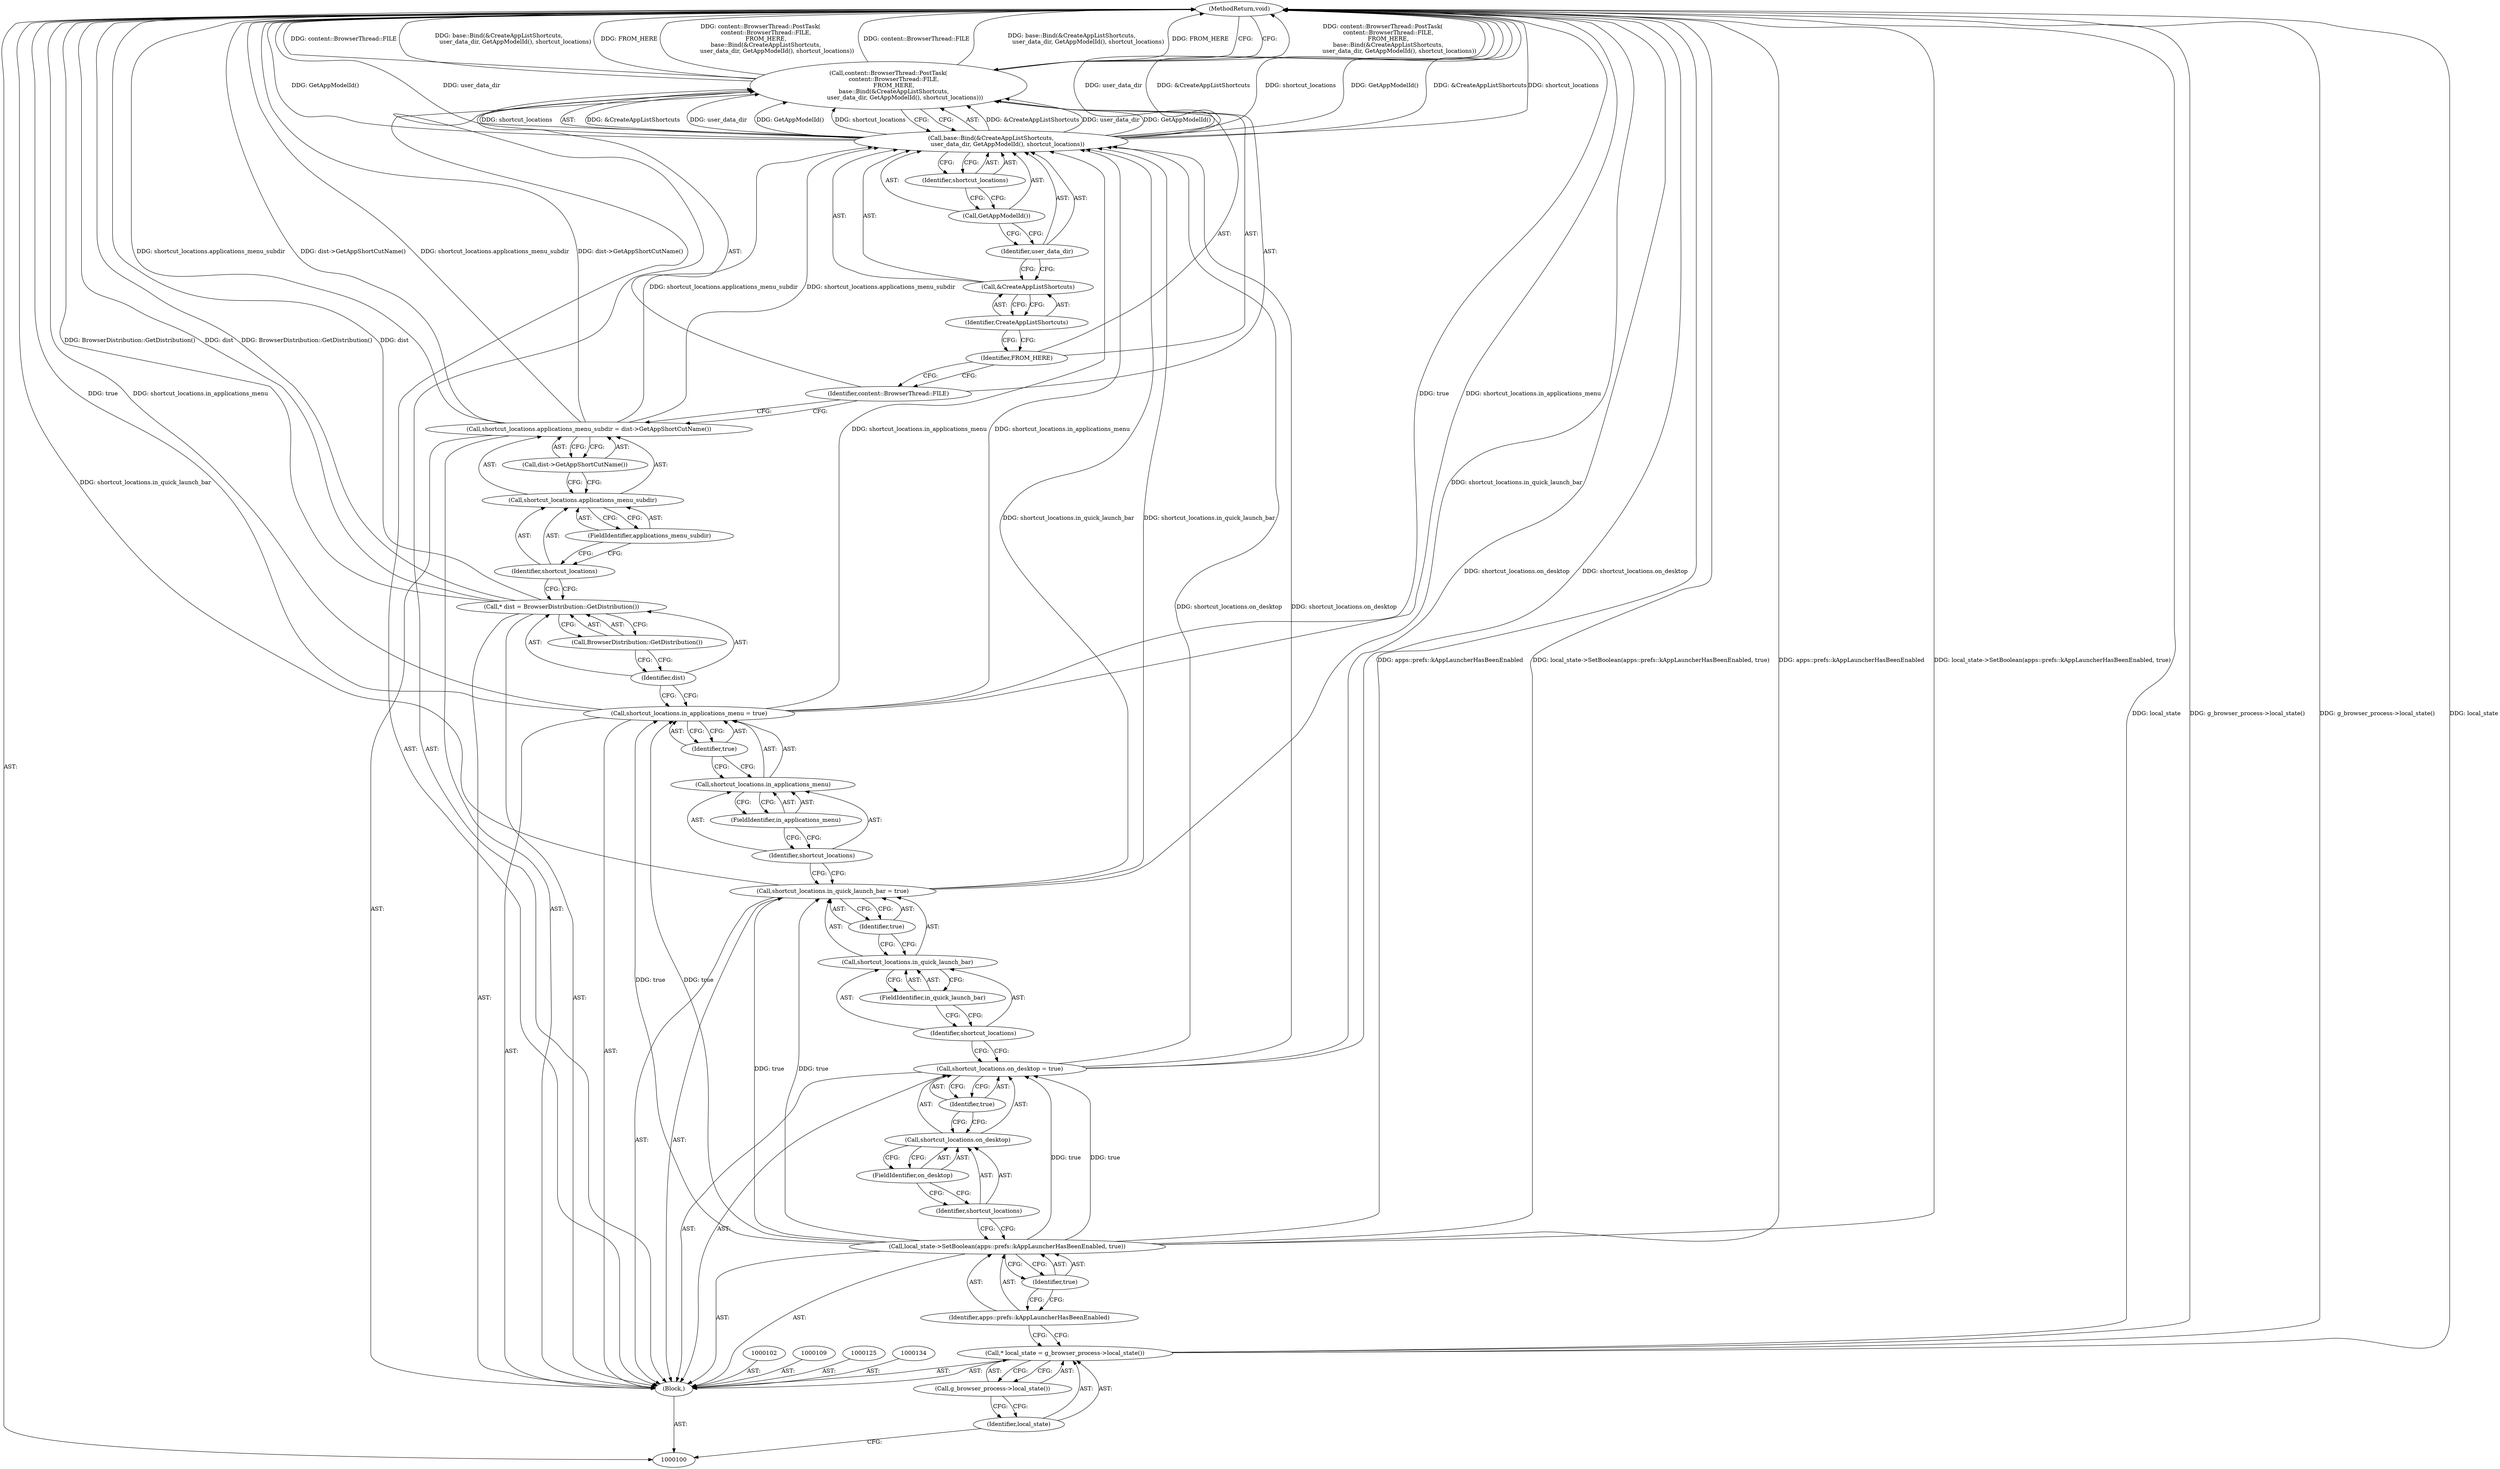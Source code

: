 digraph "0_Chrome_508b89a64ab700aa09f21fc666a5588b47360eab" {
"1000144" [label="(MethodReturn,void)"];
"1000101" [label="(Block,)"];
"1000135" [label="(Call,content::BrowserThread::PostTask(\n      content::BrowserThread::FILE,\n      FROM_HERE,\n      base::Bind(&CreateAppListShortcuts,\n                  user_data_dir, GetAppModelId(), shortcut_locations)))"];
"1000136" [label="(Identifier,content::BrowserThread::FILE)"];
"1000137" [label="(Identifier,FROM_HERE)"];
"1000139" [label="(Call,&CreateAppListShortcuts)"];
"1000140" [label="(Identifier,CreateAppListShortcuts)"];
"1000138" [label="(Call,base::Bind(&CreateAppListShortcuts,\n                  user_data_dir, GetAppModelId(), shortcut_locations))"];
"1000141" [label="(Identifier,user_data_dir)"];
"1000142" [label="(Call,GetAppModelId())"];
"1000143" [label="(Identifier,shortcut_locations)"];
"1000103" [label="(Call,* local_state = g_browser_process->local_state())"];
"1000104" [label="(Identifier,local_state)"];
"1000105" [label="(Call,g_browser_process->local_state())"];
"1000106" [label="(Call,local_state->SetBoolean(apps::prefs::kAppLauncherHasBeenEnabled, true))"];
"1000107" [label="(Identifier,apps::prefs::kAppLauncherHasBeenEnabled)"];
"1000108" [label="(Identifier,true)"];
"1000110" [label="(Call,shortcut_locations.on_desktop = true)"];
"1000111" [label="(Call,shortcut_locations.on_desktop)"];
"1000112" [label="(Identifier,shortcut_locations)"];
"1000113" [label="(FieldIdentifier,on_desktop)"];
"1000114" [label="(Identifier,true)"];
"1000115" [label="(Call,shortcut_locations.in_quick_launch_bar = true)"];
"1000116" [label="(Call,shortcut_locations.in_quick_launch_bar)"];
"1000117" [label="(Identifier,shortcut_locations)"];
"1000118" [label="(FieldIdentifier,in_quick_launch_bar)"];
"1000119" [label="(Identifier,true)"];
"1000120" [label="(Call,shortcut_locations.in_applications_menu = true)"];
"1000121" [label="(Call,shortcut_locations.in_applications_menu)"];
"1000122" [label="(Identifier,shortcut_locations)"];
"1000123" [label="(FieldIdentifier,in_applications_menu)"];
"1000124" [label="(Identifier,true)"];
"1000126" [label="(Call,* dist = BrowserDistribution::GetDistribution())"];
"1000127" [label="(Identifier,dist)"];
"1000128" [label="(Call,BrowserDistribution::GetDistribution())"];
"1000129" [label="(Call,shortcut_locations.applications_menu_subdir = dist->GetAppShortCutName())"];
"1000130" [label="(Call,shortcut_locations.applications_menu_subdir)"];
"1000131" [label="(Identifier,shortcut_locations)"];
"1000132" [label="(FieldIdentifier,applications_menu_subdir)"];
"1000133" [label="(Call,dist->GetAppShortCutName())"];
"1000144" -> "1000100"  [label="AST: "];
"1000144" -> "1000135"  [label="CFG: "];
"1000138" -> "1000144"  [label="DDG: GetAppModelId()"];
"1000138" -> "1000144"  [label="DDG: user_data_dir"];
"1000138" -> "1000144"  [label="DDG: &CreateAppListShortcuts"];
"1000138" -> "1000144"  [label="DDG: shortcut_locations"];
"1000106" -> "1000144"  [label="DDG: apps::prefs::kAppLauncherHasBeenEnabled"];
"1000106" -> "1000144"  [label="DDG: local_state->SetBoolean(apps::prefs::kAppLauncherHasBeenEnabled, true)"];
"1000103" -> "1000144"  [label="DDG: local_state"];
"1000103" -> "1000144"  [label="DDG: g_browser_process->local_state()"];
"1000126" -> "1000144"  [label="DDG: dist"];
"1000126" -> "1000144"  [label="DDG: BrowserDistribution::GetDistribution()"];
"1000129" -> "1000144"  [label="DDG: dist->GetAppShortCutName()"];
"1000129" -> "1000144"  [label="DDG: shortcut_locations.applications_menu_subdir"];
"1000120" -> "1000144"  [label="DDG: true"];
"1000120" -> "1000144"  [label="DDG: shortcut_locations.in_applications_menu"];
"1000135" -> "1000144"  [label="DDG: content::BrowserThread::PostTask(\n      content::BrowserThread::FILE,\n      FROM_HERE,\n      base::Bind(&CreateAppListShortcuts,\n                  user_data_dir, GetAppModelId(), shortcut_locations))"];
"1000135" -> "1000144"  [label="DDG: content::BrowserThread::FILE"];
"1000135" -> "1000144"  [label="DDG: base::Bind(&CreateAppListShortcuts,\n                  user_data_dir, GetAppModelId(), shortcut_locations)"];
"1000135" -> "1000144"  [label="DDG: FROM_HERE"];
"1000110" -> "1000144"  [label="DDG: shortcut_locations.on_desktop"];
"1000115" -> "1000144"  [label="DDG: shortcut_locations.in_quick_launch_bar"];
"1000101" -> "1000100"  [label="AST: "];
"1000102" -> "1000101"  [label="AST: "];
"1000103" -> "1000101"  [label="AST: "];
"1000106" -> "1000101"  [label="AST: "];
"1000109" -> "1000101"  [label="AST: "];
"1000110" -> "1000101"  [label="AST: "];
"1000115" -> "1000101"  [label="AST: "];
"1000120" -> "1000101"  [label="AST: "];
"1000125" -> "1000101"  [label="AST: "];
"1000126" -> "1000101"  [label="AST: "];
"1000129" -> "1000101"  [label="AST: "];
"1000134" -> "1000101"  [label="AST: "];
"1000135" -> "1000101"  [label="AST: "];
"1000135" -> "1000101"  [label="AST: "];
"1000135" -> "1000138"  [label="CFG: "];
"1000136" -> "1000135"  [label="AST: "];
"1000137" -> "1000135"  [label="AST: "];
"1000138" -> "1000135"  [label="AST: "];
"1000144" -> "1000135"  [label="CFG: "];
"1000135" -> "1000144"  [label="DDG: content::BrowserThread::PostTask(\n      content::BrowserThread::FILE,\n      FROM_HERE,\n      base::Bind(&CreateAppListShortcuts,\n                  user_data_dir, GetAppModelId(), shortcut_locations))"];
"1000135" -> "1000144"  [label="DDG: content::BrowserThread::FILE"];
"1000135" -> "1000144"  [label="DDG: base::Bind(&CreateAppListShortcuts,\n                  user_data_dir, GetAppModelId(), shortcut_locations)"];
"1000135" -> "1000144"  [label="DDG: FROM_HERE"];
"1000138" -> "1000135"  [label="DDG: &CreateAppListShortcuts"];
"1000138" -> "1000135"  [label="DDG: user_data_dir"];
"1000138" -> "1000135"  [label="DDG: GetAppModelId()"];
"1000138" -> "1000135"  [label="DDG: shortcut_locations"];
"1000136" -> "1000135"  [label="AST: "];
"1000136" -> "1000129"  [label="CFG: "];
"1000137" -> "1000136"  [label="CFG: "];
"1000137" -> "1000135"  [label="AST: "];
"1000137" -> "1000136"  [label="CFG: "];
"1000140" -> "1000137"  [label="CFG: "];
"1000139" -> "1000138"  [label="AST: "];
"1000139" -> "1000140"  [label="CFG: "];
"1000140" -> "1000139"  [label="AST: "];
"1000141" -> "1000139"  [label="CFG: "];
"1000140" -> "1000139"  [label="AST: "];
"1000140" -> "1000137"  [label="CFG: "];
"1000139" -> "1000140"  [label="CFG: "];
"1000138" -> "1000135"  [label="AST: "];
"1000138" -> "1000143"  [label="CFG: "];
"1000139" -> "1000138"  [label="AST: "];
"1000141" -> "1000138"  [label="AST: "];
"1000142" -> "1000138"  [label="AST: "];
"1000143" -> "1000138"  [label="AST: "];
"1000135" -> "1000138"  [label="CFG: "];
"1000138" -> "1000144"  [label="DDG: GetAppModelId()"];
"1000138" -> "1000144"  [label="DDG: user_data_dir"];
"1000138" -> "1000144"  [label="DDG: &CreateAppListShortcuts"];
"1000138" -> "1000144"  [label="DDG: shortcut_locations"];
"1000138" -> "1000135"  [label="DDG: &CreateAppListShortcuts"];
"1000138" -> "1000135"  [label="DDG: user_data_dir"];
"1000138" -> "1000135"  [label="DDG: GetAppModelId()"];
"1000138" -> "1000135"  [label="DDG: shortcut_locations"];
"1000129" -> "1000138"  [label="DDG: shortcut_locations.applications_menu_subdir"];
"1000120" -> "1000138"  [label="DDG: shortcut_locations.in_applications_menu"];
"1000110" -> "1000138"  [label="DDG: shortcut_locations.on_desktop"];
"1000115" -> "1000138"  [label="DDG: shortcut_locations.in_quick_launch_bar"];
"1000141" -> "1000138"  [label="AST: "];
"1000141" -> "1000139"  [label="CFG: "];
"1000142" -> "1000141"  [label="CFG: "];
"1000142" -> "1000138"  [label="AST: "];
"1000142" -> "1000141"  [label="CFG: "];
"1000143" -> "1000142"  [label="CFG: "];
"1000143" -> "1000138"  [label="AST: "];
"1000143" -> "1000142"  [label="CFG: "];
"1000138" -> "1000143"  [label="CFG: "];
"1000103" -> "1000101"  [label="AST: "];
"1000103" -> "1000105"  [label="CFG: "];
"1000104" -> "1000103"  [label="AST: "];
"1000105" -> "1000103"  [label="AST: "];
"1000107" -> "1000103"  [label="CFG: "];
"1000103" -> "1000144"  [label="DDG: local_state"];
"1000103" -> "1000144"  [label="DDG: g_browser_process->local_state()"];
"1000104" -> "1000103"  [label="AST: "];
"1000104" -> "1000100"  [label="CFG: "];
"1000105" -> "1000104"  [label="CFG: "];
"1000105" -> "1000103"  [label="AST: "];
"1000105" -> "1000104"  [label="CFG: "];
"1000103" -> "1000105"  [label="CFG: "];
"1000106" -> "1000101"  [label="AST: "];
"1000106" -> "1000108"  [label="CFG: "];
"1000107" -> "1000106"  [label="AST: "];
"1000108" -> "1000106"  [label="AST: "];
"1000112" -> "1000106"  [label="CFG: "];
"1000106" -> "1000144"  [label="DDG: apps::prefs::kAppLauncherHasBeenEnabled"];
"1000106" -> "1000144"  [label="DDG: local_state->SetBoolean(apps::prefs::kAppLauncherHasBeenEnabled, true)"];
"1000106" -> "1000110"  [label="DDG: true"];
"1000106" -> "1000115"  [label="DDG: true"];
"1000106" -> "1000120"  [label="DDG: true"];
"1000107" -> "1000106"  [label="AST: "];
"1000107" -> "1000103"  [label="CFG: "];
"1000108" -> "1000107"  [label="CFG: "];
"1000108" -> "1000106"  [label="AST: "];
"1000108" -> "1000107"  [label="CFG: "];
"1000106" -> "1000108"  [label="CFG: "];
"1000110" -> "1000101"  [label="AST: "];
"1000110" -> "1000114"  [label="CFG: "];
"1000111" -> "1000110"  [label="AST: "];
"1000114" -> "1000110"  [label="AST: "];
"1000117" -> "1000110"  [label="CFG: "];
"1000110" -> "1000144"  [label="DDG: shortcut_locations.on_desktop"];
"1000106" -> "1000110"  [label="DDG: true"];
"1000110" -> "1000138"  [label="DDG: shortcut_locations.on_desktop"];
"1000111" -> "1000110"  [label="AST: "];
"1000111" -> "1000113"  [label="CFG: "];
"1000112" -> "1000111"  [label="AST: "];
"1000113" -> "1000111"  [label="AST: "];
"1000114" -> "1000111"  [label="CFG: "];
"1000112" -> "1000111"  [label="AST: "];
"1000112" -> "1000106"  [label="CFG: "];
"1000113" -> "1000112"  [label="CFG: "];
"1000113" -> "1000111"  [label="AST: "];
"1000113" -> "1000112"  [label="CFG: "];
"1000111" -> "1000113"  [label="CFG: "];
"1000114" -> "1000110"  [label="AST: "];
"1000114" -> "1000111"  [label="CFG: "];
"1000110" -> "1000114"  [label="CFG: "];
"1000115" -> "1000101"  [label="AST: "];
"1000115" -> "1000119"  [label="CFG: "];
"1000116" -> "1000115"  [label="AST: "];
"1000119" -> "1000115"  [label="AST: "];
"1000122" -> "1000115"  [label="CFG: "];
"1000115" -> "1000144"  [label="DDG: shortcut_locations.in_quick_launch_bar"];
"1000106" -> "1000115"  [label="DDG: true"];
"1000115" -> "1000138"  [label="DDG: shortcut_locations.in_quick_launch_bar"];
"1000116" -> "1000115"  [label="AST: "];
"1000116" -> "1000118"  [label="CFG: "];
"1000117" -> "1000116"  [label="AST: "];
"1000118" -> "1000116"  [label="AST: "];
"1000119" -> "1000116"  [label="CFG: "];
"1000117" -> "1000116"  [label="AST: "];
"1000117" -> "1000110"  [label="CFG: "];
"1000118" -> "1000117"  [label="CFG: "];
"1000118" -> "1000116"  [label="AST: "];
"1000118" -> "1000117"  [label="CFG: "];
"1000116" -> "1000118"  [label="CFG: "];
"1000119" -> "1000115"  [label="AST: "];
"1000119" -> "1000116"  [label="CFG: "];
"1000115" -> "1000119"  [label="CFG: "];
"1000120" -> "1000101"  [label="AST: "];
"1000120" -> "1000124"  [label="CFG: "];
"1000121" -> "1000120"  [label="AST: "];
"1000124" -> "1000120"  [label="AST: "];
"1000127" -> "1000120"  [label="CFG: "];
"1000120" -> "1000144"  [label="DDG: true"];
"1000120" -> "1000144"  [label="DDG: shortcut_locations.in_applications_menu"];
"1000106" -> "1000120"  [label="DDG: true"];
"1000120" -> "1000138"  [label="DDG: shortcut_locations.in_applications_menu"];
"1000121" -> "1000120"  [label="AST: "];
"1000121" -> "1000123"  [label="CFG: "];
"1000122" -> "1000121"  [label="AST: "];
"1000123" -> "1000121"  [label="AST: "];
"1000124" -> "1000121"  [label="CFG: "];
"1000122" -> "1000121"  [label="AST: "];
"1000122" -> "1000115"  [label="CFG: "];
"1000123" -> "1000122"  [label="CFG: "];
"1000123" -> "1000121"  [label="AST: "];
"1000123" -> "1000122"  [label="CFG: "];
"1000121" -> "1000123"  [label="CFG: "];
"1000124" -> "1000120"  [label="AST: "];
"1000124" -> "1000121"  [label="CFG: "];
"1000120" -> "1000124"  [label="CFG: "];
"1000126" -> "1000101"  [label="AST: "];
"1000126" -> "1000128"  [label="CFG: "];
"1000127" -> "1000126"  [label="AST: "];
"1000128" -> "1000126"  [label="AST: "];
"1000131" -> "1000126"  [label="CFG: "];
"1000126" -> "1000144"  [label="DDG: dist"];
"1000126" -> "1000144"  [label="DDG: BrowserDistribution::GetDistribution()"];
"1000127" -> "1000126"  [label="AST: "];
"1000127" -> "1000120"  [label="CFG: "];
"1000128" -> "1000127"  [label="CFG: "];
"1000128" -> "1000126"  [label="AST: "];
"1000128" -> "1000127"  [label="CFG: "];
"1000126" -> "1000128"  [label="CFG: "];
"1000129" -> "1000101"  [label="AST: "];
"1000129" -> "1000133"  [label="CFG: "];
"1000130" -> "1000129"  [label="AST: "];
"1000133" -> "1000129"  [label="AST: "];
"1000136" -> "1000129"  [label="CFG: "];
"1000129" -> "1000144"  [label="DDG: dist->GetAppShortCutName()"];
"1000129" -> "1000144"  [label="DDG: shortcut_locations.applications_menu_subdir"];
"1000129" -> "1000138"  [label="DDG: shortcut_locations.applications_menu_subdir"];
"1000130" -> "1000129"  [label="AST: "];
"1000130" -> "1000132"  [label="CFG: "];
"1000131" -> "1000130"  [label="AST: "];
"1000132" -> "1000130"  [label="AST: "];
"1000133" -> "1000130"  [label="CFG: "];
"1000131" -> "1000130"  [label="AST: "];
"1000131" -> "1000126"  [label="CFG: "];
"1000132" -> "1000131"  [label="CFG: "];
"1000132" -> "1000130"  [label="AST: "];
"1000132" -> "1000131"  [label="CFG: "];
"1000130" -> "1000132"  [label="CFG: "];
"1000133" -> "1000129"  [label="AST: "];
"1000133" -> "1000130"  [label="CFG: "];
"1000129" -> "1000133"  [label="CFG: "];
}
